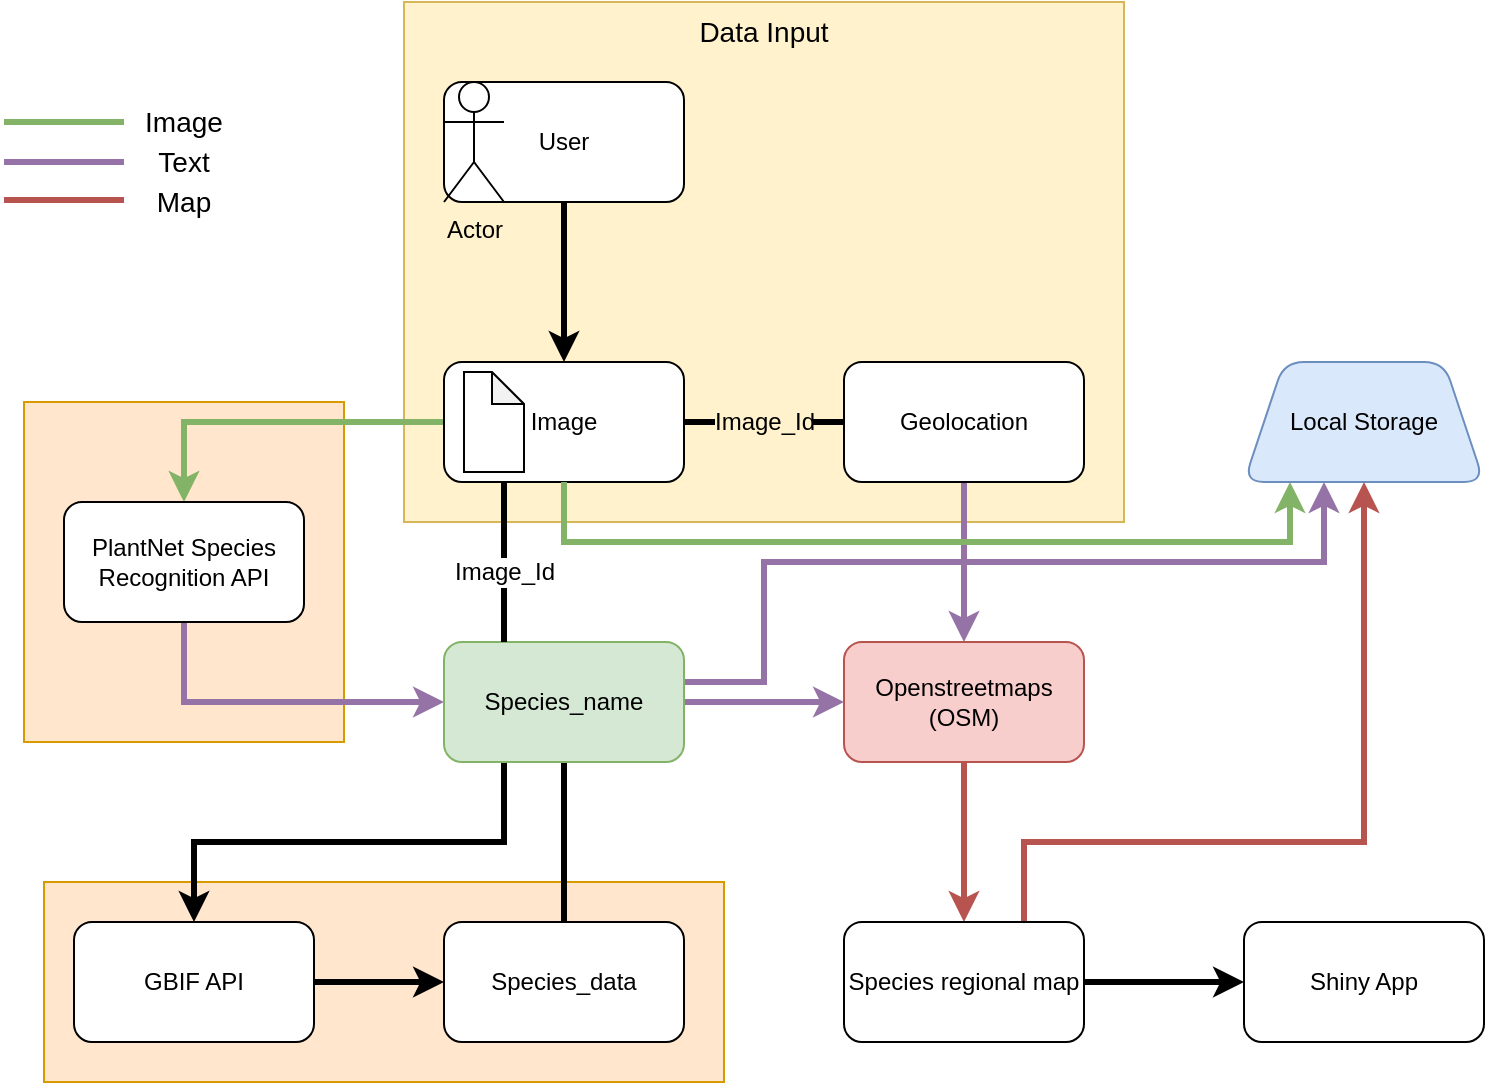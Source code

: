 <mxfile version="13.9.9" type="device" pages="2"><diagram id="jb5pdJpm25WDfMNGAwLK" name="Main"><mxGraphModel dx="802" dy="853" grid="1" gridSize="10" guides="1" tooltips="1" connect="1" arrows="1" fold="1" page="1" pageScale="1" pageWidth="827" pageHeight="1169" math="0" shadow="0"><root><mxCell id="0"/><mxCell id="1" parent="0"/><mxCell id="zRZRErnH8Cyp6kVn-RJL-12" value="" style="rounded=0;whiteSpace=wrap;html=1;fontSize=14;fillColor=#ffe6cc;strokeColor=#d79b00;" vertex="1" parent="1"><mxGeometry x="40" y="780" width="340" height="100" as="geometry"/></mxCell><mxCell id="zRZRErnH8Cyp6kVn-RJL-11" style="edgeStyle=orthogonalEdgeStyle;rounded=0;orthogonalLoop=1;jettySize=auto;html=1;startArrow=none;startFill=0;strokeWidth=3;fontSize=14;endArrow=none;endFill=0;" edge="1" parent="1" source="zRZRErnH8Cyp6kVn-RJL-9" target="urrVGvzL7JlT_8BD48Tg-16"><mxGeometry relative="1" as="geometry"/></mxCell><mxCell id="zRZRErnH8Cyp6kVn-RJL-6" value="" style="rounded=0;whiteSpace=wrap;html=1;fontSize=14;fillColor=#ffe6cc;strokeColor=#d79b00;" vertex="1" parent="1"><mxGeometry x="30" y="540" width="160" height="170" as="geometry"/></mxCell><mxCell id="zRZRErnH8Cyp6kVn-RJL-5" value="Data Input" style="rounded=0;whiteSpace=wrap;html=1;fillColor=#fff2cc;strokeColor=#d6b656;verticalAlign=top;fontSize=14;" vertex="1" parent="1"><mxGeometry x="220" y="340" width="360" height="260" as="geometry"/></mxCell><mxCell id="urrVGvzL7JlT_8BD48Tg-3" value="" style="edgeStyle=orthogonalEdgeStyle;rounded=0;orthogonalLoop=1;jettySize=auto;html=1;strokeWidth=3;" parent="1" source="urrVGvzL7JlT_8BD48Tg-1" target="urrVGvzL7JlT_8BD48Tg-2" edge="1"><mxGeometry relative="1" as="geometry"/></mxCell><mxCell id="urrVGvzL7JlT_8BD48Tg-1" value="User" style="rounded=1;whiteSpace=wrap;html=1;" parent="1" vertex="1"><mxGeometry x="240" y="380" width="120" height="60" as="geometry"/></mxCell><mxCell id="zRZRErnH8Cyp6kVn-RJL-8" value="" style="edgeStyle=orthogonalEdgeStyle;rounded=0;orthogonalLoop=1;jettySize=auto;html=1;strokeWidth=3;fontSize=14;fillColor=#d5e8d4;strokeColor=#82b366;" edge="1" parent="1" source="urrVGvzL7JlT_8BD48Tg-2" target="urrVGvzL7JlT_8BD48Tg-6"><mxGeometry relative="1" as="geometry"><mxPoint x="170" y="550" as="targetPoint"/></mxGeometry></mxCell><object label="Image" Storage="{local, URL}" id="urrVGvzL7JlT_8BD48Tg-2"><mxCell style="whiteSpace=wrap;html=1;rounded=1;" parent="1" vertex="1"><mxGeometry x="240" y="520" width="120" height="60" as="geometry"/></mxCell></object><mxCell id="urrVGvzL7JlT_8BD48Tg-9" value="" style="edgeStyle=orthogonalEdgeStyle;rounded=0;orthogonalLoop=1;jettySize=auto;html=1;strokeWidth=3;fillColor=#e1d5e7;strokeColor=#9673a6;" parent="1" source="urrVGvzL7JlT_8BD48Tg-4" target="urrVGvzL7JlT_8BD48Tg-8" edge="1"><mxGeometry relative="1" as="geometry"/></mxCell><mxCell id="urrVGvzL7JlT_8BD48Tg-15" value="" style="edgeStyle=orthogonalEdgeStyle;rounded=0;orthogonalLoop=1;jettySize=auto;html=1;fillColor=#d5e8d4;strokeColor=#82b366;strokeWidth=3;exitX=0.5;exitY=1;exitDx=0;exitDy=0;" parent="1" source="urrVGvzL7JlT_8BD48Tg-2" target="urrVGvzL7JlT_8BD48Tg-14" edge="1"><mxGeometry relative="1" as="geometry"><Array as="points"><mxPoint x="300" y="610"/><mxPoint x="663" y="610"/></Array></mxGeometry></mxCell><mxCell id="urrVGvzL7JlT_8BD48Tg-4" value="Geolocation" style="whiteSpace=wrap;html=1;rounded=1;" parent="1" vertex="1"><mxGeometry x="440" y="520" width="120" height="60" as="geometry"/></mxCell><mxCell id="urrVGvzL7JlT_8BD48Tg-17" value="" style="edgeStyle=orthogonalEdgeStyle;rounded=0;orthogonalLoop=1;jettySize=auto;html=1;strokeWidth=3;exitX=0.5;exitY=1;exitDx=0;exitDy=0;metaEdit=0;fillColor=#e1d5e7;strokeColor=#9673a6;" parent="1" source="urrVGvzL7JlT_8BD48Tg-6" target="urrVGvzL7JlT_8BD48Tg-16" edge="1"><mxGeometry relative="1" as="geometry"><Array as="points"><mxPoint x="110" y="690"/></Array></mxGeometry></mxCell><mxCell id="urrVGvzL7JlT_8BD48Tg-6" value="PlantNet Species Recognition API" style="whiteSpace=wrap;html=1;rounded=1;" parent="1" vertex="1"><mxGeometry x="50" y="590" width="120" height="60" as="geometry"/></mxCell><mxCell id="urrVGvzL7JlT_8BD48Tg-26" style="edgeStyle=orthogonalEdgeStyle;rounded=0;orthogonalLoop=1;jettySize=auto;html=1;strokeWidth=3;fillColor=#f8cecc;strokeColor=#b85450;" parent="1" source="urrVGvzL7JlT_8BD48Tg-8" target="urrVGvzL7JlT_8BD48Tg-22" edge="1"><mxGeometry relative="1" as="geometry"/></mxCell><mxCell id="urrVGvzL7JlT_8BD48Tg-8" value="Openstreetmaps (OSM)" style="whiteSpace=wrap;html=1;rounded=1;fillColor=#f8cecc;strokeColor=#b85450;" parent="1" vertex="1"><mxGeometry x="440" y="660" width="120" height="60" as="geometry"/></mxCell><mxCell id="urrVGvzL7JlT_8BD48Tg-14" value="Local Storage" style="shape=trapezoid;perimeter=trapezoidPerimeter;whiteSpace=wrap;html=1;fixedSize=1;rounded=1;fillColor=#dae8fc;strokeColor=#6c8ebf;" parent="1" vertex="1"><mxGeometry x="640" y="520" width="120" height="60" as="geometry"/></mxCell><mxCell id="urrVGvzL7JlT_8BD48Tg-18" style="edgeStyle=orthogonalEdgeStyle;rounded=0;orthogonalLoop=1;jettySize=auto;html=1;fillColor=#e1d5e7;strokeColor=#9673a6;strokeWidth=3;" parent="1" source="urrVGvzL7JlT_8BD48Tg-16" target="urrVGvzL7JlT_8BD48Tg-8" edge="1"><mxGeometry relative="1" as="geometry"/></mxCell><mxCell id="urrVGvzL7JlT_8BD48Tg-19" style="edgeStyle=orthogonalEdgeStyle;rounded=0;orthogonalLoop=1;jettySize=auto;html=1;fillColor=#e1d5e7;strokeColor=#9673a6;strokeWidth=3;" parent="1" target="urrVGvzL7JlT_8BD48Tg-14" edge="1"><mxGeometry relative="1" as="geometry"><Array as="points"><mxPoint x="400" y="680"/><mxPoint x="400" y="620"/><mxPoint x="680" y="620"/></Array><mxPoint x="360" y="680" as="sourcePoint"/></mxGeometry></mxCell><mxCell id="urrVGvzL7JlT_8BD48Tg-21" value="" style="edgeStyle=orthogonalEdgeStyle;rounded=0;orthogonalLoop=1;jettySize=auto;html=1;strokeWidth=3;startArrow=none;startFill=0;exitX=0.25;exitY=1;exitDx=0;exitDy=0;" parent="1" source="urrVGvzL7JlT_8BD48Tg-16" target="urrVGvzL7JlT_8BD48Tg-20" edge="1"><mxGeometry relative="1" as="geometry"/></mxCell><mxCell id="urrVGvzL7JlT_8BD48Tg-16" value="Species_name" style="whiteSpace=wrap;html=1;rounded=1;fillColor=#d5e8d4;strokeColor=#82b366;" parent="1" vertex="1"><mxGeometry x="240" y="660" width="120" height="60" as="geometry"/></mxCell><mxCell id="zRZRErnH8Cyp6kVn-RJL-10" value="" style="edgeStyle=orthogonalEdgeStyle;rounded=0;orthogonalLoop=1;jettySize=auto;html=1;startArrow=none;startFill=0;strokeWidth=3;fontSize=14;" edge="1" parent="1" source="urrVGvzL7JlT_8BD48Tg-20" target="zRZRErnH8Cyp6kVn-RJL-9"><mxGeometry relative="1" as="geometry"/></mxCell><mxCell id="urrVGvzL7JlT_8BD48Tg-20" value="GBIF API" style="whiteSpace=wrap;html=1;rounded=1;" parent="1" vertex="1"><mxGeometry x="55" y="800" width="120" height="60" as="geometry"/></mxCell><mxCell id="zRZRErnH8Cyp6kVn-RJL-14" style="edgeStyle=orthogonalEdgeStyle;rounded=0;orthogonalLoop=1;jettySize=auto;html=1;startArrow=none;startFill=0;endArrow=classic;endFill=1;strokeWidth=3;fontSize=14;fillColor=#f8cecc;strokeColor=#b85450;exitX=0.75;exitY=0;exitDx=0;exitDy=0;" edge="1" parent="1" source="urrVGvzL7JlT_8BD48Tg-22" target="urrVGvzL7JlT_8BD48Tg-14"><mxGeometry relative="1" as="geometry"><Array as="points"><mxPoint x="530" y="760"/><mxPoint x="700" y="760"/></Array></mxGeometry></mxCell><mxCell id="zRZRErnH8Cyp6kVn-RJL-30" value="" style="edgeStyle=orthogonalEdgeStyle;rounded=0;orthogonalLoop=1;jettySize=auto;html=1;startArrow=none;startFill=0;endArrow=classic;endFill=1;strokeWidth=3;fontSize=12;" edge="1" parent="1" source="urrVGvzL7JlT_8BD48Tg-22" target="zRZRErnH8Cyp6kVn-RJL-29"><mxGeometry relative="1" as="geometry"/></mxCell><mxCell id="urrVGvzL7JlT_8BD48Tg-22" value="Species regional map" style="whiteSpace=wrap;html=1;rounded=1;" parent="1" vertex="1"><mxGeometry x="440" y="800" width="120" height="60" as="geometry"/></mxCell><mxCell id="zRZRErnH8Cyp6kVn-RJL-2" value="Actor" style="shape=umlActor;verticalLabelPosition=bottom;verticalAlign=top;html=1;outlineConnect=0;" vertex="1" parent="1"><mxGeometry x="240" y="380" width="30" height="60" as="geometry"/></mxCell><mxCell id="zRZRErnH8Cyp6kVn-RJL-3" value="" style="shape=note;whiteSpace=wrap;html=1;backgroundOutline=1;darkOpacity=0.05;size=16;" vertex="1" parent="1"><mxGeometry x="250" y="525" width="30" height="50" as="geometry"/></mxCell><mxCell id="zRZRErnH8Cyp6kVn-RJL-9" value="Species_data" style="whiteSpace=wrap;html=1;rounded=1;" vertex="1" parent="1"><mxGeometry x="240" y="800" width="120" height="60" as="geometry"/></mxCell><mxCell id="zRZRErnH8Cyp6kVn-RJL-15" value="" style="endArrow=none;html=1;strokeWidth=3;fontSize=14;fillColor=#d5e8d4;strokeColor=#82b366;" edge="1" parent="1"><mxGeometry width="50" height="50" relative="1" as="geometry"><mxPoint x="20" y="400" as="sourcePoint"/><mxPoint x="80" y="400" as="targetPoint"/></mxGeometry></mxCell><mxCell id="zRZRErnH8Cyp6kVn-RJL-16" value="" style="endArrow=none;html=1;strokeWidth=3;fontSize=14;fillColor=#e1d5e7;strokeColor=#9673a6;" edge="1" parent="1"><mxGeometry width="50" height="50" relative="1" as="geometry"><mxPoint x="20" y="420" as="sourcePoint"/><mxPoint x="80" y="420" as="targetPoint"/></mxGeometry></mxCell><mxCell id="zRZRErnH8Cyp6kVn-RJL-17" value="" style="endArrow=none;html=1;strokeWidth=3;fontSize=14;fillColor=#f8cecc;strokeColor=#b85450;" edge="1" parent="1"><mxGeometry width="50" height="50" relative="1" as="geometry"><mxPoint x="20" y="439" as="sourcePoint"/><mxPoint x="80" y="439" as="targetPoint"/></mxGeometry></mxCell><mxCell id="zRZRErnH8Cyp6kVn-RJL-18" value="Image" style="text;html=1;strokeColor=none;fillColor=none;align=center;verticalAlign=middle;whiteSpace=wrap;rounded=0;fontSize=14;" vertex="1" parent="1"><mxGeometry x="90" y="390" width="40" height="20" as="geometry"/></mxCell><mxCell id="zRZRErnH8Cyp6kVn-RJL-19" value="Text" style="text;html=1;strokeColor=none;fillColor=none;align=center;verticalAlign=middle;whiteSpace=wrap;rounded=0;fontSize=14;" vertex="1" parent="1"><mxGeometry x="90" y="410" width="40" height="20" as="geometry"/></mxCell><mxCell id="zRZRErnH8Cyp6kVn-RJL-20" value="Map" style="text;html=1;strokeColor=none;fillColor=none;align=center;verticalAlign=middle;whiteSpace=wrap;rounded=0;fontSize=14;" vertex="1" parent="1"><mxGeometry x="90" y="430" width="40" height="20" as="geometry"/></mxCell><mxCell id="zRZRErnH8Cyp6kVn-RJL-21" value="" style="endArrow=none;html=1;strokeWidth=3;fontSize=14;exitX=0.25;exitY=0;exitDx=0;exitDy=0;entryX=0.25;entryY=1;entryDx=0;entryDy=0;" edge="1" parent="1" source="urrVGvzL7JlT_8BD48Tg-16" target="urrVGvzL7JlT_8BD48Tg-2"><mxGeometry width="50" height="50" relative="1" as="geometry"><mxPoint x="350" y="710" as="sourcePoint"/><mxPoint x="265" y="620" as="targetPoint"/></mxGeometry></mxCell><mxCell id="zRZRErnH8Cyp6kVn-RJL-22" value="Image_Id" style="edgeLabel;html=1;align=center;verticalAlign=middle;resizable=0;points=[];fontSize=12;" vertex="1" connectable="0" parent="zRZRErnH8Cyp6kVn-RJL-21"><mxGeometry x="-0.425" y="2" relative="1" as="geometry"><mxPoint x="2" y="-12" as="offset"/></mxGeometry></mxCell><mxCell id="zRZRErnH8Cyp6kVn-RJL-25" value="" style="endArrow=none;html=1;strokeWidth=3;fontSize=14;exitX=0;exitY=0.5;exitDx=0;exitDy=0;entryX=1;entryY=0.5;entryDx=0;entryDy=0;" edge="1" parent="1" source="zRZRErnH8Cyp6kVn-RJL-27" target="urrVGvzL7JlT_8BD48Tg-2"><mxGeometry width="50" height="50" relative="1" as="geometry"><mxPoint x="399.5" y="585" as="sourcePoint"/><mxPoint x="399.5" y="505" as="targetPoint"/></mxGeometry></mxCell><mxCell id="zRZRErnH8Cyp6kVn-RJL-27" value="Image_Id" style="text;html=1;strokeColor=none;fillColor=none;align=center;verticalAlign=middle;whiteSpace=wrap;rounded=0;fontSize=12;" vertex="1" parent="1"><mxGeometry x="375.5" y="540" width="49" height="20" as="geometry"/></mxCell><mxCell id="zRZRErnH8Cyp6kVn-RJL-28" value="" style="endArrow=none;html=1;strokeWidth=3;fontSize=14;exitX=0;exitY=0.5;exitDx=0;exitDy=0;entryX=1;entryY=0.5;entryDx=0;entryDy=0;" edge="1" parent="1" source="urrVGvzL7JlT_8BD48Tg-4" target="zRZRErnH8Cyp6kVn-RJL-27"><mxGeometry width="50" height="50" relative="1" as="geometry"><mxPoint x="440" y="550" as="sourcePoint"/><mxPoint x="360" y="550" as="targetPoint"/></mxGeometry></mxCell><mxCell id="zRZRErnH8Cyp6kVn-RJL-29" value="Shiny App" style="whiteSpace=wrap;html=1;rounded=1;" vertex="1" parent="1"><mxGeometry x="640" y="800" width="120" height="60" as="geometry"/></mxCell></root></mxGraphModel></diagram><diagram id="f1qy19VLIrCyrOFFXMKK" name="Storage"><mxGraphModel dx="802" dy="853" grid="1" gridSize="10" guides="1" tooltips="1" connect="1" arrows="1" fold="1" page="1" pageScale="1" pageWidth="827" pageHeight="1169" math="0" shadow="0"><root><mxCell id="-PAZ2N8o5hXxmL3gU6kU-0"/><mxCell id="-PAZ2N8o5hXxmL3gU6kU-1" parent="-PAZ2N8o5hXxmL3gU6kU-0"/><mxCell id="-PAZ2N8o5hXxmL3gU6kU-2" value="Postgres" style="rounded=1;whiteSpace=wrap;html=1;fontSize=12;fillColor=#dae8fc;strokeColor=#6c8ebf;" vertex="1" parent="-PAZ2N8o5hXxmL3gU6kU-1"><mxGeometry x="330" y="300" width="120" height="60" as="geometry"/></mxCell><mxCell id="-PAZ2N8o5hXxmL3gU6kU-5" style="edgeStyle=orthogonalEdgeStyle;rounded=0;orthogonalLoop=1;jettySize=auto;html=1;startArrow=none;startFill=0;endArrow=classic;endFill=1;strokeWidth=3;fontSize=12;" edge="1" parent="-PAZ2N8o5hXxmL3gU6kU-1" source="-PAZ2N8o5hXxmL3gU6kU-8" target="-PAZ2N8o5hXxmL3gU6kU-2"><mxGeometry relative="1" as="geometry"/></mxCell><mxCell id="-PAZ2N8o5hXxmL3gU6kU-7" value="" style="edgeStyle=orthogonalEdgeStyle;rounded=0;orthogonalLoop=1;jettySize=auto;html=1;startArrow=none;startFill=0;endArrow=classic;endFill=1;strokeWidth=3;fontSize=12;exitX=0.5;exitY=0;exitDx=0;exitDy=0;" edge="1" parent="-PAZ2N8o5hXxmL3gU6kU-1" source="-PAZ2N8o5hXxmL3gU6kU-3" target="-PAZ2N8o5hXxmL3gU6kU-6"><mxGeometry relative="1" as="geometry"><Array as="points"><mxPoint x="390" y="600"/><mxPoint x="300" y="600"/></Array></mxGeometry></mxCell><mxCell id="-PAZ2N8o5hXxmL3gU6kU-18" value="" style="edgeStyle=orthogonalEdgeStyle;rounded=0;orthogonalLoop=1;jettySize=auto;html=1;startArrow=none;startFill=0;endArrow=classic;endFill=1;strokeWidth=3;fontSize=12;" edge="1" parent="-PAZ2N8o5hXxmL3gU6kU-1" source="-PAZ2N8o5hXxmL3gU6kU-3"><mxGeometry relative="1" as="geometry"><mxPoint x="300" y="850" as="targetPoint"/><Array as="points"><mxPoint x="390" y="780"/><mxPoint x="300" y="780"/></Array></mxGeometry></mxCell><mxCell id="-PAZ2N8o5hXxmL3gU6kU-21" value="" style="edgeStyle=orthogonalEdgeStyle;rounded=0;orthogonalLoop=1;jettySize=auto;html=1;startArrow=none;startFill=0;endArrow=classic;endFill=1;strokeWidth=3;fontSize=12;" edge="1" parent="-PAZ2N8o5hXxmL3gU6kU-1" source="-PAZ2N8o5hXxmL3gU6kU-3" target="-PAZ2N8o5hXxmL3gU6kU-20"><mxGeometry relative="1" as="geometry"><Array as="points"><mxPoint x="390" y="780"/><mxPoint x="480" y="780"/></Array></mxGeometry></mxCell><mxCell id="-PAZ2N8o5hXxmL3gU6kU-3" value="Image" style="whiteSpace=wrap;html=1;rounded=1;" vertex="1" parent="-PAZ2N8o5hXxmL3gU6kU-1"><mxGeometry x="330" y="670" width="120" height="60" as="geometry"/></mxCell><mxCell id="-PAZ2N8o5hXxmL3gU6kU-11" style="edgeStyle=orthogonalEdgeStyle;rounded=0;orthogonalLoop=1;jettySize=auto;html=1;startArrow=none;startFill=0;endArrow=classic;endFill=1;strokeWidth=3;fontSize=12;" edge="1" parent="-PAZ2N8o5hXxmL3gU6kU-1" source="-PAZ2N8o5hXxmL3gU6kU-6" target="-PAZ2N8o5hXxmL3gU6kU-2"><mxGeometry relative="1" as="geometry"/></mxCell><UserObject label="LOs or BLOBs&lt;br&gt;(large binary blobs)" link="https://www.reddit.com/r/PostgreSQL/comments/cdq14v/storing_images_in_db_or_locally" link2="https://www.postgresql.org/docs/13/lo.html" id="-PAZ2N8o5hXxmL3gU6kU-6"><mxCell style="whiteSpace=wrap;html=1;rounded=1;fillColor=#dae8fc;strokeColor=#6c8ebf;" vertex="1" parent="-PAZ2N8o5hXxmL3gU6kU-1"><mxGeometry x="240" y="470" width="120" height="60" as="geometry"/></mxCell></UserObject><mxCell id="-PAZ2N8o5hXxmL3gU6kU-8" value="Bytea (&amp;lt;1gb)" style="whiteSpace=wrap;html=1;rounded=1;" vertex="1" parent="-PAZ2N8o5hXxmL3gU6kU-1"><mxGeometry x="420" y="470" width="120" height="60" as="geometry"/></mxCell><mxCell id="-PAZ2N8o5hXxmL3gU6kU-10" style="edgeStyle=orthogonalEdgeStyle;rounded=0;orthogonalLoop=1;jettySize=auto;html=1;startArrow=none;startFill=0;endArrow=classic;endFill=1;strokeWidth=3;fontSize=12;exitX=0.5;exitY=0;exitDx=0;exitDy=0;" edge="1" parent="-PAZ2N8o5hXxmL3gU6kU-1" source="-PAZ2N8o5hXxmL3gU6kU-3" target="-PAZ2N8o5hXxmL3gU6kU-8"><mxGeometry relative="1" as="geometry"><mxPoint x="370" y="690" as="sourcePoint"/><mxPoint x="470" y="390" as="targetPoint"/><Array as="points"><mxPoint x="390" y="600"/><mxPoint x="480" y="600"/></Array></mxGeometry></mxCell><mxCell id="-PAZ2N8o5hXxmL3gU6kU-16" value="MongoDB" style="rounded=1;whiteSpace=wrap;html=1;fontSize=12;fillColor=#f8cecc;strokeColor=#b85450;" vertex="1" parent="-PAZ2N8o5hXxmL3gU6kU-1"><mxGeometry x="330" y="980" width="120" height="60" as="geometry"/></mxCell><mxCell id="-PAZ2N8o5hXxmL3gU6kU-19" style="edgeStyle=orthogonalEdgeStyle;rounded=0;orthogonalLoop=1;jettySize=auto;html=1;entryX=0.5;entryY=0;entryDx=0;entryDy=0;startArrow=none;startFill=0;endArrow=classic;endFill=1;strokeWidth=3;fontSize=12;exitX=0.5;exitY=1;exitDx=0;exitDy=0;" edge="1" parent="-PAZ2N8o5hXxmL3gU6kU-1" source="-PAZ2N8o5hXxmL3gU6kU-17" target="-PAZ2N8o5hXxmL3gU6kU-16"><mxGeometry relative="1" as="geometry"/></mxCell><mxCell id="-PAZ2N8o5hXxmL3gU6kU-17" value="base64 (&amp;lt;16mb)" style="whiteSpace=wrap;html=1;rounded=1;strokeColor=#b85450;fillColor=#f8cecc;" vertex="1" parent="-PAZ2N8o5hXxmL3gU6kU-1"><mxGeometry x="240" y="850" width="120" height="60" as="geometry"/></mxCell><mxCell id="-PAZ2N8o5hXxmL3gU6kU-22" style="edgeStyle=orthogonalEdgeStyle;rounded=0;orthogonalLoop=1;jettySize=auto;html=1;startArrow=none;startFill=0;endArrow=classic;endFill=1;strokeWidth=3;fontSize=12;" edge="1" parent="-PAZ2N8o5hXxmL3gU6kU-1" source="-PAZ2N8o5hXxmL3gU6kU-20" target="-PAZ2N8o5hXxmL3gU6kU-16"><mxGeometry relative="1" as="geometry"/></mxCell><mxCell id="-PAZ2N8o5hXxmL3gU6kU-20" value="GridFS" style="whiteSpace=wrap;html=1;rounded=1;" vertex="1" parent="-PAZ2N8o5hXxmL3gU6kU-1"><mxGeometry x="420" y="850" width="120" height="60" as="geometry"/></mxCell></root></mxGraphModel></diagram></mxfile>